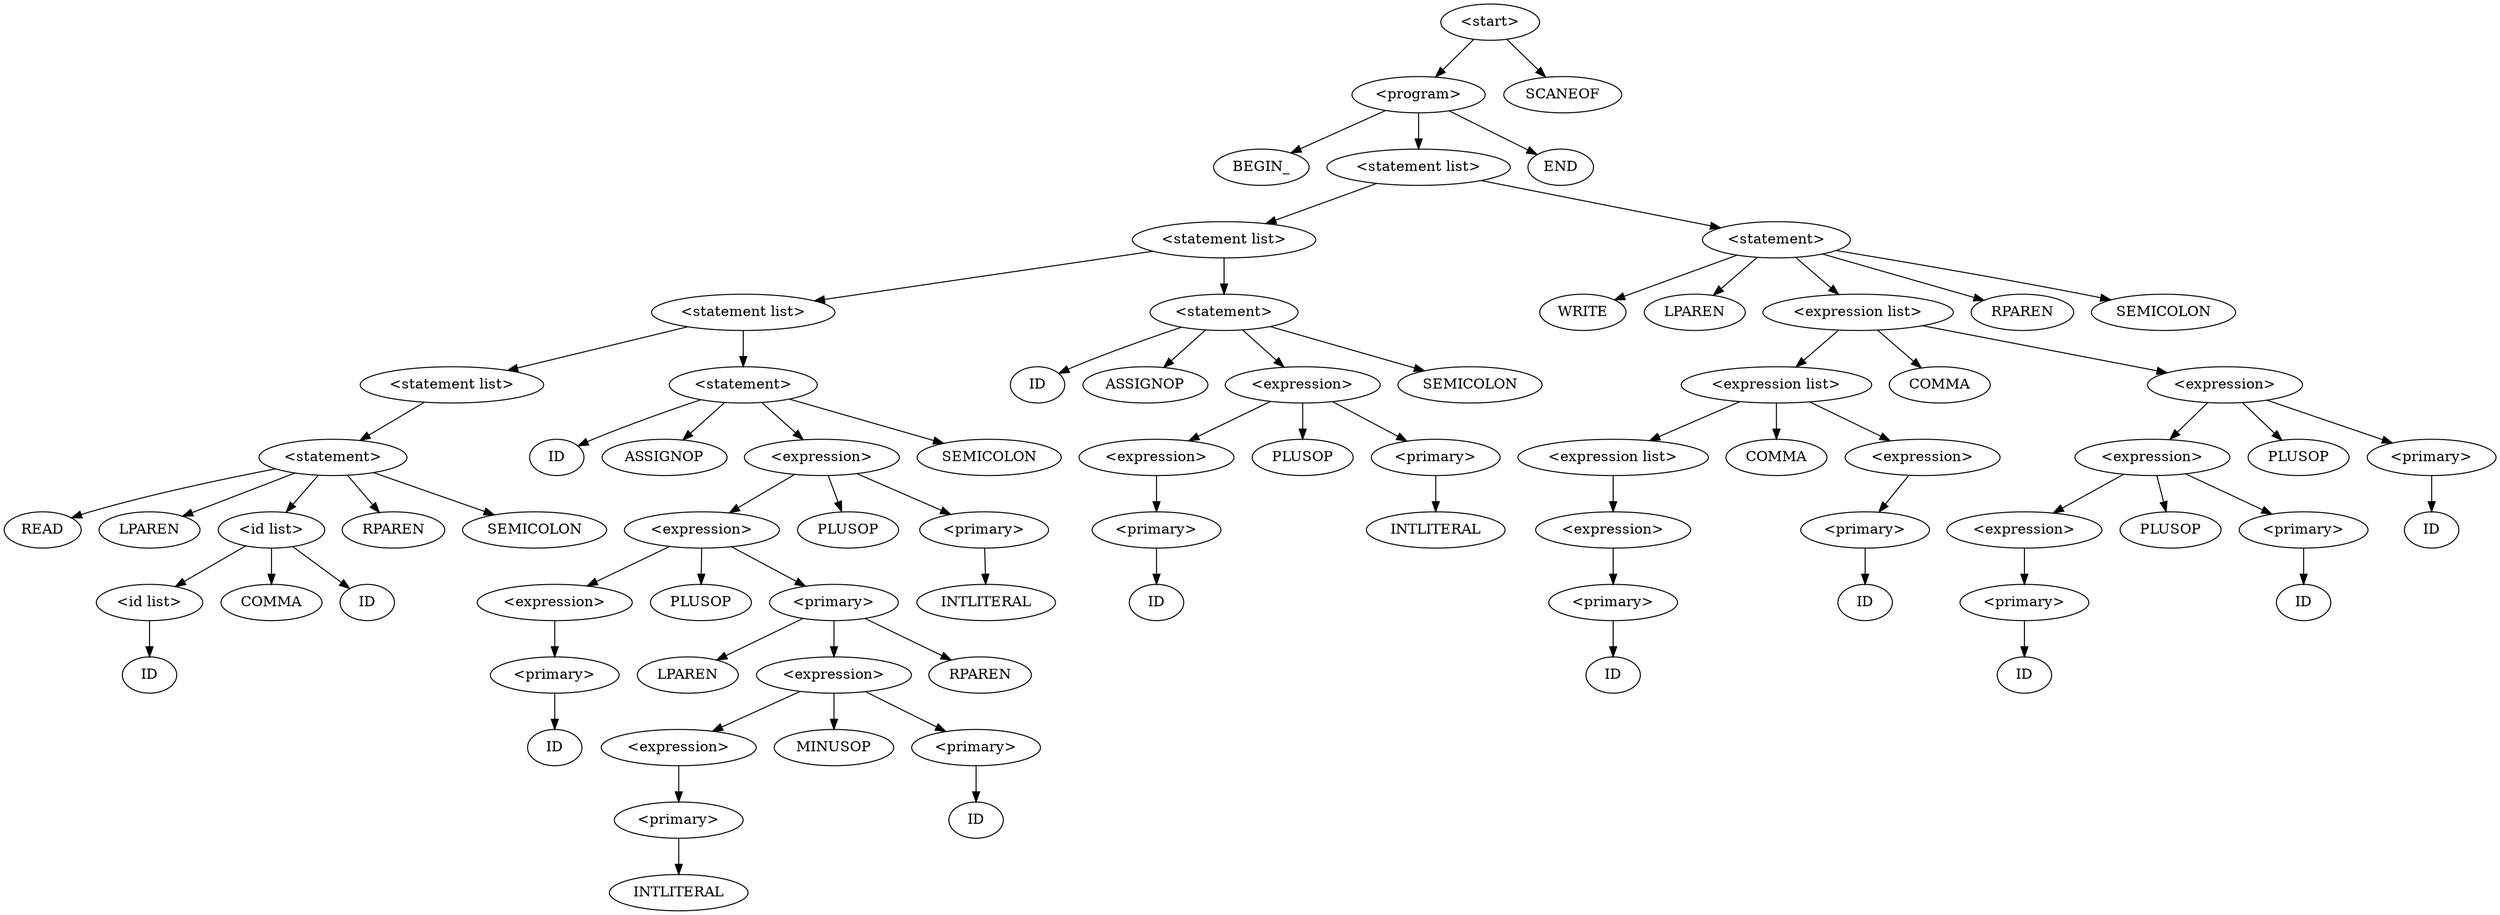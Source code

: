digraph AST {
node0 [label="<start>"];
node1 [label="<program>"];
node2 [label="BEGIN_"];
node1 -> node2;
node3 [label="<statement list>"];
node4 [label="<statement list>"];
node5 [label="<statement list>"];
node6 [label="<statement list>"];
node7 [label="<statement>"];
node8 [label="READ"];
node7 -> node8;
node9 [label="LPAREN"];
node7 -> node9;
node10 [label="<id list>"];
node11 [label="<id list>"];
node12 [label="ID"];
node11 -> node12;
node10 -> node11;
node13 [label="COMMA"];
node10 -> node13;
node14 [label="ID"];
node10 -> node14;
node7 -> node10;
node15 [label="RPAREN"];
node7 -> node15;
node16 [label="SEMICOLON"];
node7 -> node16;
node6 -> node7;
node5 -> node6;
node17 [label="<statement>"];
node18 [label="ID"];
node17 -> node18;
node19 [label="ASSIGNOP"];
node17 -> node19;
node20 [label="<expression>"];
node21 [label="<expression>"];
node22 [label="<expression>"];
node23 [label="<primary>"];
node24 [label="ID"];
node23 -> node24;
node22 -> node23;
node21 -> node22;
node25 [label="PLUSOP"];
node21 -> node25;
node26 [label="<primary>"];
node27 [label="LPAREN"];
node26 -> node27;
node28 [label="<expression>"];
node29 [label="<expression>"];
node30 [label="<primary>"];
node31 [label="INTLITERAL"];
node30 -> node31;
node29 -> node30;
node28 -> node29;
node32 [label="MINUSOP"];
node28 -> node32;
node33 [label="<primary>"];
node34 [label="ID"];
node33 -> node34;
node28 -> node33;
node26 -> node28;
node35 [label="RPAREN"];
node26 -> node35;
node21 -> node26;
node20 -> node21;
node36 [label="PLUSOP"];
node20 -> node36;
node37 [label="<primary>"];
node38 [label="INTLITERAL"];
node37 -> node38;
node20 -> node37;
node17 -> node20;
node39 [label="SEMICOLON"];
node17 -> node39;
node5 -> node17;
node4 -> node5;
node40 [label="<statement>"];
node41 [label="ID"];
node40 -> node41;
node42 [label="ASSIGNOP"];
node40 -> node42;
node43 [label="<expression>"];
node44 [label="<expression>"];
node45 [label="<primary>"];
node46 [label="ID"];
node45 -> node46;
node44 -> node45;
node43 -> node44;
node47 [label="PLUSOP"];
node43 -> node47;
node48 [label="<primary>"];
node49 [label="INTLITERAL"];
node48 -> node49;
node43 -> node48;
node40 -> node43;
node50 [label="SEMICOLON"];
node40 -> node50;
node4 -> node40;
node3 -> node4;
node51 [label="<statement>"];
node52 [label="WRITE"];
node51 -> node52;
node53 [label="LPAREN"];
node51 -> node53;
node54 [label="<expression list>"];
node55 [label="<expression list>"];
node56 [label="<expression list>"];
node57 [label="<expression>"];
node58 [label="<primary>"];
node59 [label="ID"];
node58 -> node59;
node57 -> node58;
node56 -> node57;
node55 -> node56;
node60 [label="COMMA"];
node55 -> node60;
node61 [label="<expression>"];
node62 [label="<primary>"];
node63 [label="ID"];
node62 -> node63;
node61 -> node62;
node55 -> node61;
node54 -> node55;
node64 [label="COMMA"];
node54 -> node64;
node65 [label="<expression>"];
node66 [label="<expression>"];
node67 [label="<expression>"];
node68 [label="<primary>"];
node69 [label="ID"];
node68 -> node69;
node67 -> node68;
node66 -> node67;
node70 [label="PLUSOP"];
node66 -> node70;
node71 [label="<primary>"];
node72 [label="ID"];
node71 -> node72;
node66 -> node71;
node65 -> node66;
node73 [label="PLUSOP"];
node65 -> node73;
node74 [label="<primary>"];
node75 [label="ID"];
node74 -> node75;
node65 -> node74;
node54 -> node65;
node51 -> node54;
node76 [label="RPAREN"];
node51 -> node76;
node77 [label="SEMICOLON"];
node51 -> node77;
node3 -> node51;
node1 -> node3;
node78 [label="END"];
node1 -> node78;
node0 -> node1;
node79 [label="SCANEOF"];
node0 -> node79;
}